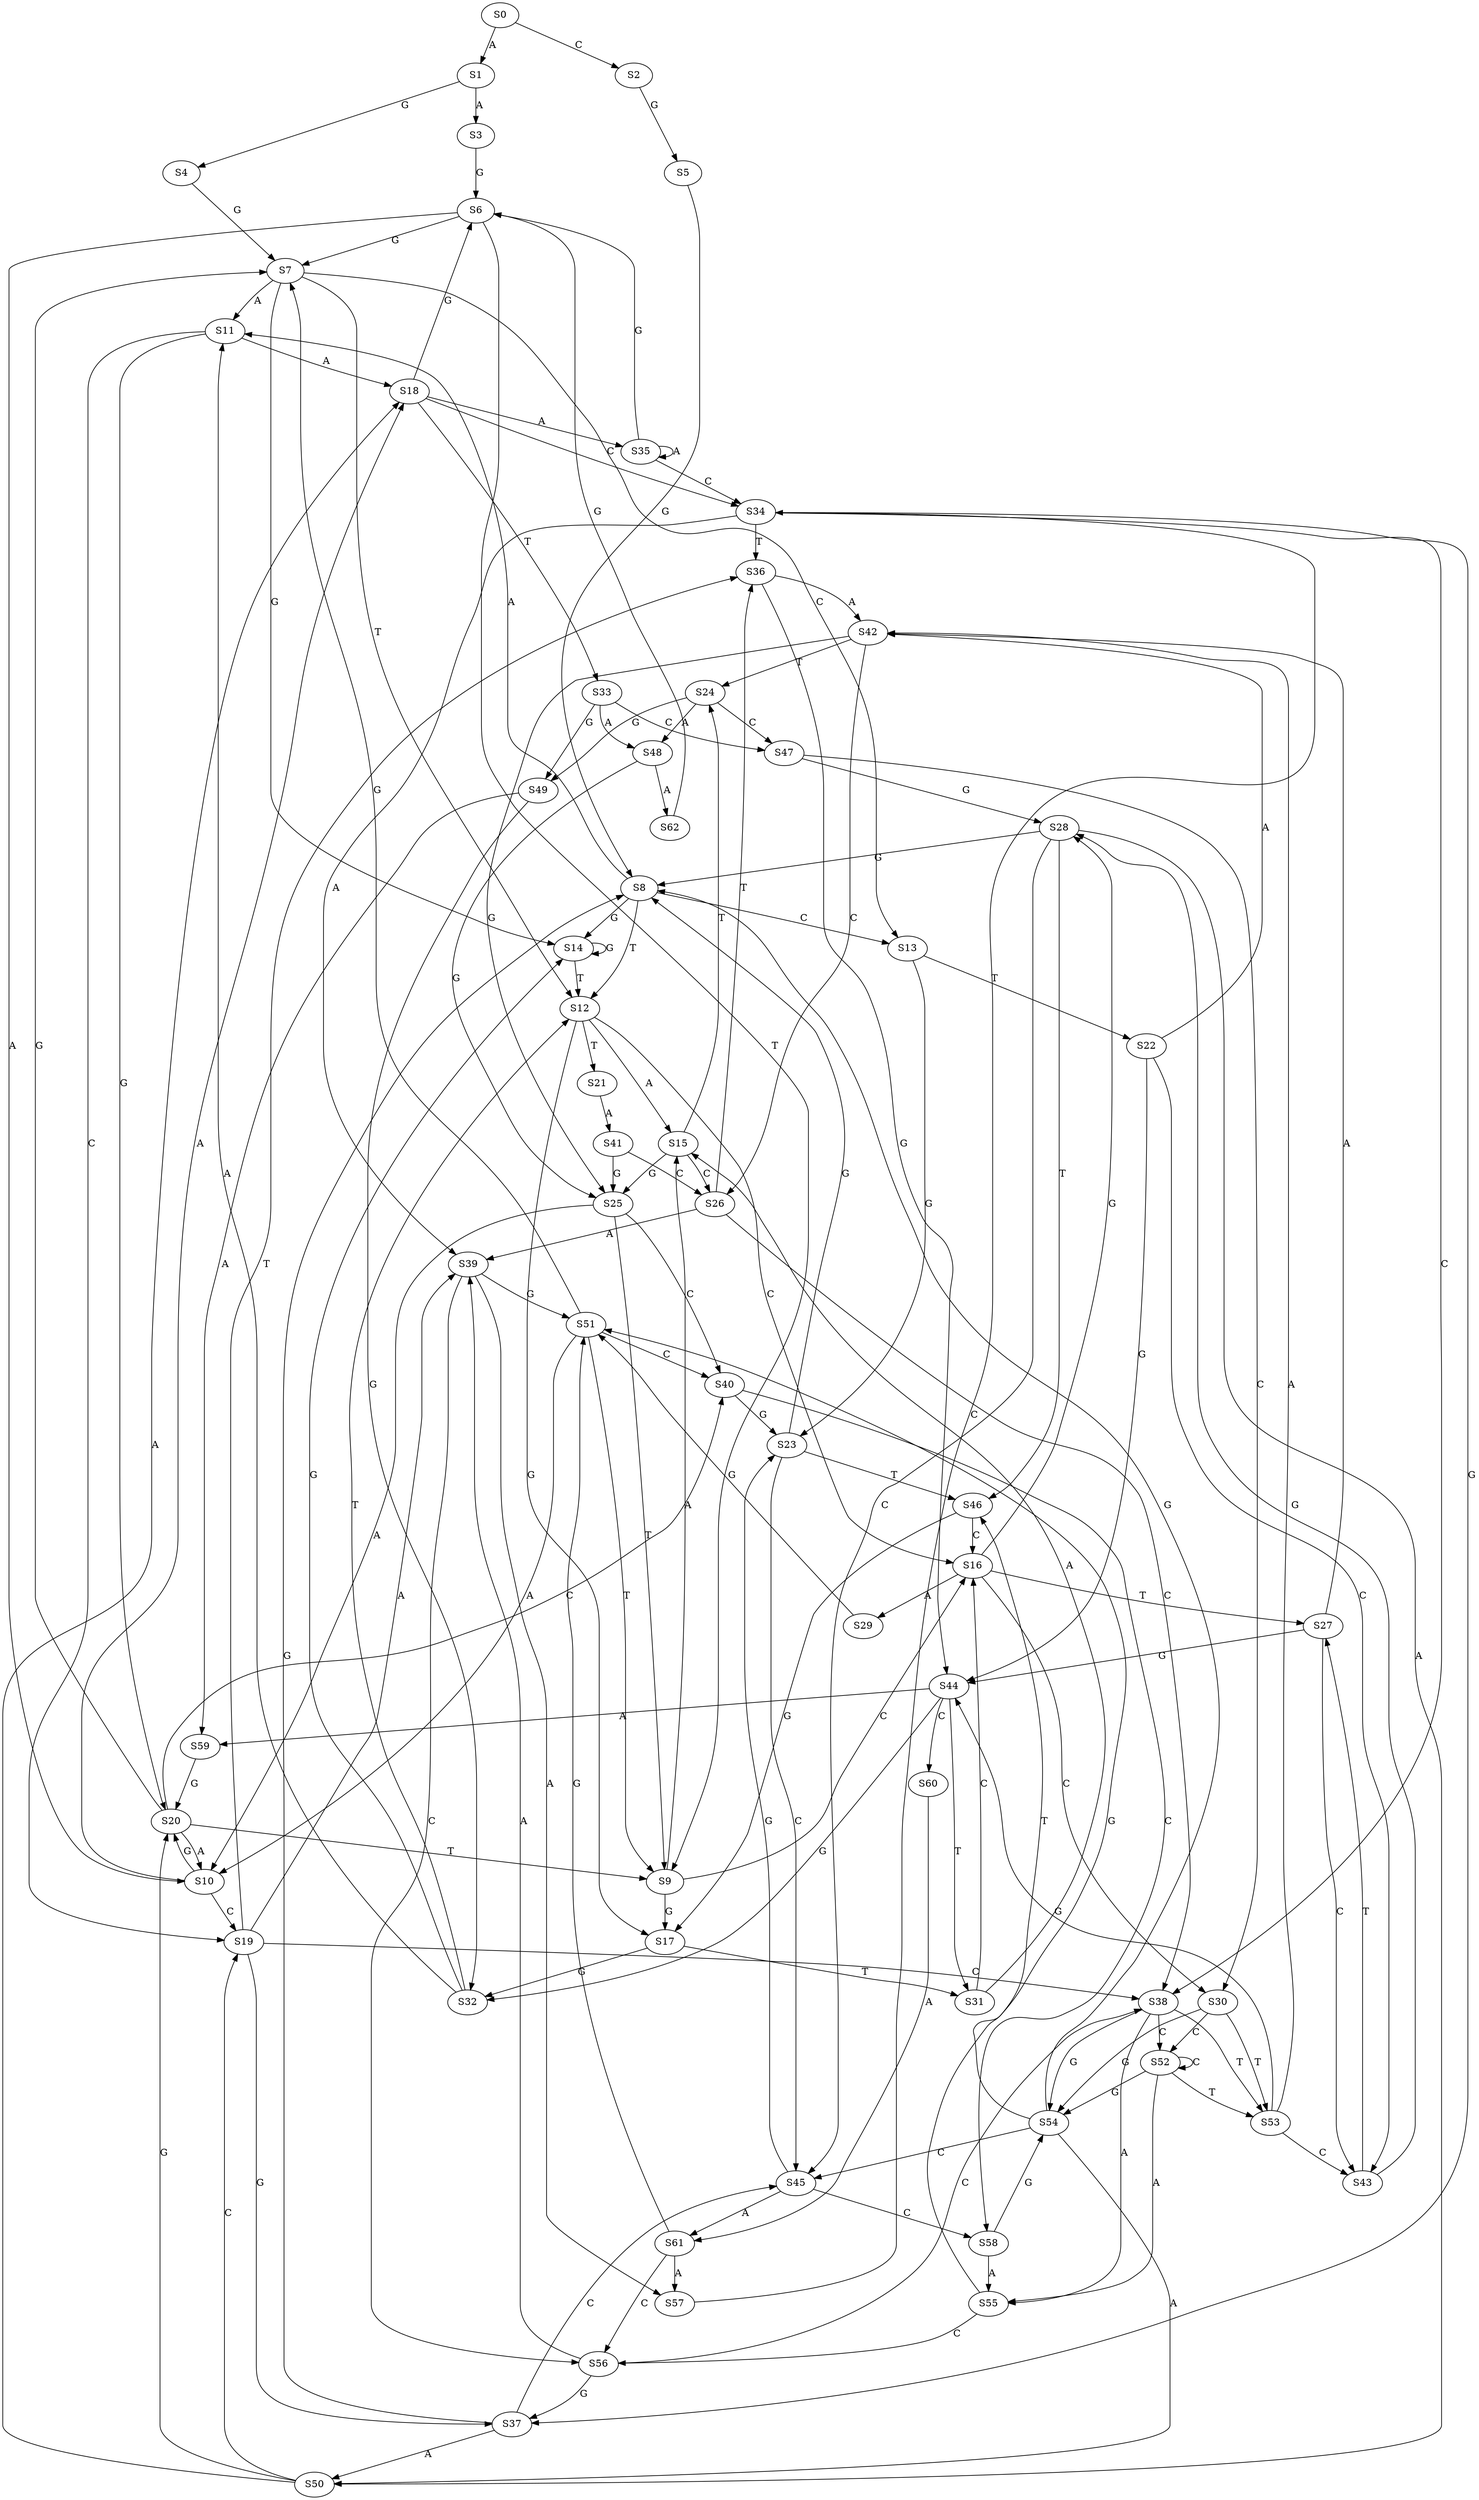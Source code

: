 strict digraph  {
	S0 -> S1 [ label = A ];
	S0 -> S2 [ label = C ];
	S1 -> S3 [ label = A ];
	S1 -> S4 [ label = G ];
	S2 -> S5 [ label = G ];
	S3 -> S6 [ label = G ];
	S4 -> S7 [ label = G ];
	S5 -> S8 [ label = G ];
	S6 -> S9 [ label = T ];
	S6 -> S10 [ label = A ];
	S6 -> S7 [ label = G ];
	S7 -> S11 [ label = A ];
	S7 -> S12 [ label = T ];
	S7 -> S13 [ label = C ];
	S7 -> S14 [ label = G ];
	S8 -> S11 [ label = A ];
	S8 -> S14 [ label = G ];
	S8 -> S13 [ label = C ];
	S8 -> S12 [ label = T ];
	S9 -> S15 [ label = A ];
	S9 -> S16 [ label = C ];
	S9 -> S17 [ label = G ];
	S10 -> S18 [ label = A ];
	S10 -> S19 [ label = C ];
	S10 -> S20 [ label = G ];
	S11 -> S18 [ label = A ];
	S11 -> S19 [ label = C ];
	S11 -> S20 [ label = G ];
	S12 -> S15 [ label = A ];
	S12 -> S17 [ label = G ];
	S12 -> S21 [ label = T ];
	S12 -> S16 [ label = C ];
	S13 -> S22 [ label = T ];
	S13 -> S23 [ label = G ];
	S14 -> S12 [ label = T ];
	S14 -> S14 [ label = G ];
	S15 -> S24 [ label = T ];
	S15 -> S25 [ label = G ];
	S15 -> S26 [ label = C ];
	S16 -> S27 [ label = T ];
	S16 -> S28 [ label = G ];
	S16 -> S29 [ label = A ];
	S16 -> S30 [ label = C ];
	S17 -> S31 [ label = T ];
	S17 -> S32 [ label = G ];
	S18 -> S33 [ label = T ];
	S18 -> S34 [ label = C ];
	S18 -> S35 [ label = A ];
	S18 -> S6 [ label = G ];
	S19 -> S36 [ label = T ];
	S19 -> S37 [ label = G ];
	S19 -> S38 [ label = C ];
	S19 -> S39 [ label = A ];
	S20 -> S9 [ label = T ];
	S20 -> S10 [ label = A ];
	S20 -> S7 [ label = G ];
	S20 -> S40 [ label = C ];
	S21 -> S41 [ label = A ];
	S22 -> S42 [ label = A ];
	S22 -> S43 [ label = C ];
	S22 -> S44 [ label = G ];
	S23 -> S8 [ label = G ];
	S23 -> S45 [ label = C ];
	S23 -> S46 [ label = T ];
	S24 -> S47 [ label = C ];
	S24 -> S48 [ label = A ];
	S24 -> S49 [ label = G ];
	S25 -> S9 [ label = T ];
	S25 -> S10 [ label = A ];
	S25 -> S40 [ label = C ];
	S26 -> S38 [ label = C ];
	S26 -> S36 [ label = T ];
	S26 -> S39 [ label = A ];
	S27 -> S44 [ label = G ];
	S27 -> S43 [ label = C ];
	S27 -> S42 [ label = A ];
	S28 -> S8 [ label = G ];
	S28 -> S46 [ label = T ];
	S28 -> S45 [ label = C ];
	S28 -> S50 [ label = A ];
	S29 -> S51 [ label = G ];
	S30 -> S52 [ label = C ];
	S30 -> S53 [ label = T ];
	S30 -> S54 [ label = G ];
	S31 -> S16 [ label = C ];
	S31 -> S15 [ label = A ];
	S32 -> S12 [ label = T ];
	S32 -> S14 [ label = G ];
	S32 -> S11 [ label = A ];
	S33 -> S48 [ label = A ];
	S33 -> S47 [ label = C ];
	S33 -> S49 [ label = G ];
	S34 -> S39 [ label = A ];
	S34 -> S38 [ label = C ];
	S34 -> S37 [ label = G ];
	S34 -> S36 [ label = T ];
	S35 -> S6 [ label = G ];
	S35 -> S34 [ label = C ];
	S35 -> S35 [ label = A ];
	S36 -> S42 [ label = A ];
	S36 -> S44 [ label = G ];
	S37 -> S8 [ label = G ];
	S37 -> S50 [ label = A ];
	S37 -> S45 [ label = C ];
	S38 -> S52 [ label = C ];
	S38 -> S55 [ label = A ];
	S38 -> S53 [ label = T ];
	S38 -> S54 [ label = G ];
	S39 -> S51 [ label = G ];
	S39 -> S56 [ label = C ];
	S39 -> S57 [ label = A ];
	S40 -> S58 [ label = C ];
	S40 -> S23 [ label = G ];
	S41 -> S26 [ label = C ];
	S41 -> S25 [ label = G ];
	S42 -> S25 [ label = G ];
	S42 -> S24 [ label = T ];
	S42 -> S26 [ label = C ];
	S43 -> S27 [ label = T ];
	S43 -> S28 [ label = G ];
	S44 -> S59 [ label = A ];
	S44 -> S31 [ label = T ];
	S44 -> S60 [ label = C ];
	S44 -> S32 [ label = G ];
	S45 -> S23 [ label = G ];
	S45 -> S58 [ label = C ];
	S45 -> S61 [ label = A ];
	S46 -> S16 [ label = C ];
	S46 -> S17 [ label = G ];
	S47 -> S30 [ label = C ];
	S47 -> S28 [ label = G ];
	S48 -> S25 [ label = G ];
	S48 -> S62 [ label = A ];
	S49 -> S32 [ label = G ];
	S49 -> S59 [ label = A ];
	S50 -> S18 [ label = A ];
	S50 -> S19 [ label = C ];
	S50 -> S20 [ label = G ];
	S51 -> S7 [ label = G ];
	S51 -> S9 [ label = T ];
	S51 -> S10 [ label = A ];
	S51 -> S40 [ label = C ];
	S52 -> S54 [ label = G ];
	S52 -> S52 [ label = C ];
	S52 -> S53 [ label = T ];
	S52 -> S55 [ label = A ];
	S53 -> S42 [ label = A ];
	S53 -> S44 [ label = G ];
	S53 -> S43 [ label = C ];
	S54 -> S50 [ label = A ];
	S54 -> S46 [ label = T ];
	S54 -> S8 [ label = G ];
	S54 -> S45 [ label = C ];
	S55 -> S51 [ label = G ];
	S55 -> S56 [ label = C ];
	S56 -> S38 [ label = C ];
	S56 -> S39 [ label = A ];
	S56 -> S37 [ label = G ];
	S57 -> S34 [ label = C ];
	S58 -> S54 [ label = G ];
	S58 -> S55 [ label = A ];
	S59 -> S20 [ label = G ];
	S60 -> S61 [ label = A ];
	S61 -> S51 [ label = G ];
	S61 -> S57 [ label = A ];
	S61 -> S56 [ label = C ];
	S62 -> S6 [ label = G ];
}
